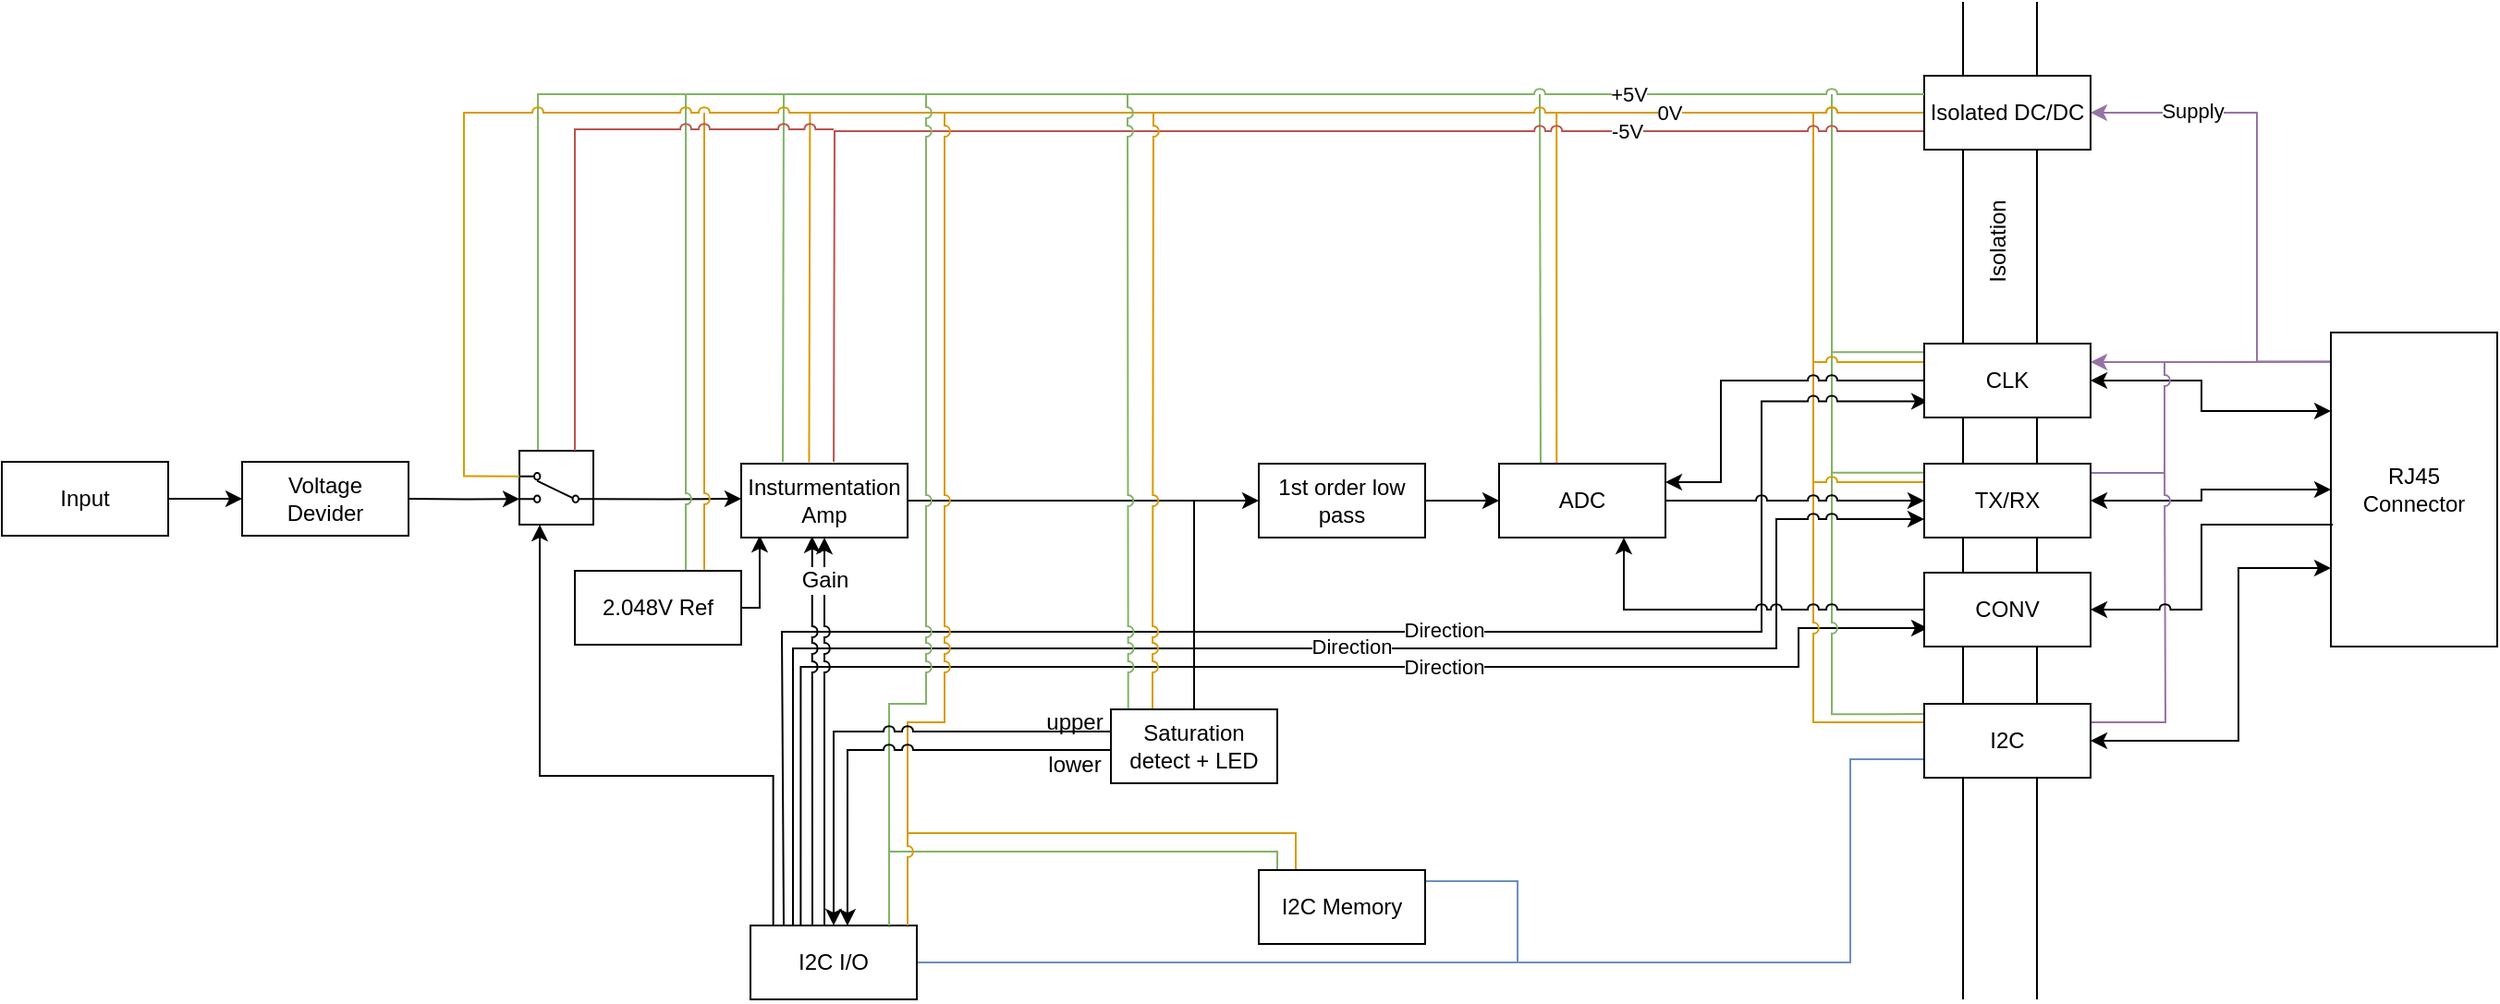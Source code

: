 <mxfile version="14.0.0"><diagram id="ZHsmoJLqTzuPC1zxQL6K" name="Page-1"><mxGraphModel dx="2241" dy="862" grid="1" gridSize="10" guides="1" tooltips="1" connect="1" arrows="1" fold="1" page="1" pageScale="1" pageWidth="850" pageHeight="1100" math="0" shadow="0"><root><mxCell id="0"/><mxCell id="1" parent="0"/><mxCell id="qAEYtvODChfX797v7MRV-76" style="edgeStyle=orthogonalEdgeStyle;rounded=0;jumpStyle=arc;orthogonalLoop=1;jettySize=auto;html=1;startArrow=none;startFill=0;endArrow=classic;endFill=1;entryX=0;entryY=0.75;entryDx=0;entryDy=0;exitX=0.302;exitY=0.017;exitDx=0;exitDy=0;exitPerimeter=0;" parent="1" source="qAEYtvODChfX797v7MRV-54" edge="1"><mxGeometry relative="1" as="geometry"><mxPoint x="862" y="339" as="targetPoint"/><mxPoint x="252" y="440" as="sourcePoint"/><Array as="points"><mxPoint x="252" y="360"/><mxPoint x="792" y="360"/><mxPoint x="792" y="339"/></Array></mxGeometry></mxCell><mxCell id="qAEYtvODChfX797v7MRV-93" value="Direction" style="edgeLabel;html=1;align=center;verticalAlign=middle;resizable=0;points=[];" parent="qAEYtvODChfX797v7MRV-76" vertex="1" connectable="0"><mxGeometry x="0.281" relative="1" as="geometry"><mxPoint x="-5.87" as="offset"/></mxGeometry></mxCell><mxCell id="qAEYtvODChfX797v7MRV-62" style="edgeStyle=orthogonalEdgeStyle;rounded=0;jumpStyle=arc;orthogonalLoop=1;jettySize=auto;html=1;exitX=0.009;exitY=0.116;exitDx=0;exitDy=0;startArrow=none;startFill=0;endArrow=none;endFill=0;exitPerimeter=0;fillColor=#d5e8d4;strokeColor=#82b366;" parent="1" source="qAEYtvODChfX797v7MRV-10" edge="1"><mxGeometry relative="1" as="geometry"><mxPoint x="810" y="50" as="targetPoint"/><Array as="points"><mxPoint x="810" y="190"/><mxPoint x="810" y="50"/></Array></mxGeometry></mxCell><mxCell id="qAEYtvODChfX797v7MRV-66" style="edgeStyle=orthogonalEdgeStyle;rounded=0;jumpStyle=arc;orthogonalLoop=1;jettySize=auto;html=1;exitX=0.002;exitY=0.139;exitDx=0;exitDy=0;startArrow=none;startFill=0;endArrow=none;endFill=0;exitPerimeter=0;fillColor=#d5e8d4;strokeColor=#82b366;" parent="1" source="qAEYtvODChfX797v7MRV-11" edge="1"><mxGeometry relative="1" as="geometry"><mxPoint x="810" y="250" as="targetPoint"/><Array as="points"><mxPoint x="810" y="386"/></Array></mxGeometry></mxCell><mxCell id="qAEYtvODChfX797v7MRV-64" style="edgeStyle=orthogonalEdgeStyle;rounded=0;jumpStyle=arc;orthogonalLoop=1;jettySize=auto;html=1;exitX=-0.001;exitY=0.122;exitDx=0;exitDy=0;startArrow=none;startFill=0;endArrow=none;endFill=0;exitPerimeter=0;fillColor=#d5e8d4;strokeColor=#82b366;" parent="1" source="qAEYtvODChfX797v7MRV-9" edge="1"><mxGeometry relative="1" as="geometry"><mxPoint x="810" y="180" as="targetPoint"/><Array as="points"><mxPoint x="810" y="255"/><mxPoint x="810" y="190"/></Array></mxGeometry></mxCell><mxCell id="qAEYtvODChfX797v7MRV-65" style="edgeStyle=orthogonalEdgeStyle;rounded=0;jumpStyle=arc;orthogonalLoop=1;jettySize=auto;html=1;exitX=0;exitY=0.25;exitDx=0;exitDy=0;startArrow=none;startFill=0;endArrow=none;endFill=0;fillColor=#ffe6cc;strokeColor=#d79b00;" parent="1" source="qAEYtvODChfX797v7MRV-9" edge="1"><mxGeometry relative="1" as="geometry"><mxPoint x="800" y="190" as="targetPoint"/><Array as="points"><mxPoint x="800" y="260"/><mxPoint x="800" y="190"/></Array></mxGeometry></mxCell><mxCell id="qAEYtvODChfX797v7MRV-75" style="edgeStyle=orthogonalEdgeStyle;rounded=0;jumpStyle=arc;orthogonalLoop=1;jettySize=auto;html=1;startArrow=none;startFill=0;endArrow=classic;endFill=1;entryX=0;entryY=0.75;entryDx=0;entryDy=0;" parent="1" edge="1"><mxGeometry relative="1" as="geometry"><mxPoint x="862" y="216.2" as="targetPoint"/><mxPoint x="243" y="500" as="sourcePoint"/><Array as="points"><mxPoint x="243" y="442"/><mxPoint x="242" y="442"/><mxPoint x="242" y="341"/><mxPoint x="772" y="341"/><mxPoint x="772" y="216"/></Array></mxGeometry></mxCell><mxCell id="qAEYtvODChfX797v7MRV-86" value="Direction" style="edgeLabel;html=1;align=center;verticalAlign=middle;resizable=0;points=[];" parent="qAEYtvODChfX797v7MRV-75" vertex="1" connectable="0"><mxGeometry x="0.154" y="1" relative="1" as="geometry"><mxPoint x="-4.26" as="offset"/></mxGeometry></mxCell><mxCell id="qAEYtvODChfX797v7MRV-67" style="edgeStyle=orthogonalEdgeStyle;rounded=0;jumpStyle=arc;orthogonalLoop=1;jettySize=auto;html=1;exitX=0;exitY=0.25;exitDx=0;exitDy=0;startArrow=none;startFill=0;endArrow=none;endFill=0;fillColor=#ffe6cc;strokeColor=#d79b00;" parent="1" source="qAEYtvODChfX797v7MRV-11" edge="1"><mxGeometry relative="1" as="geometry"><mxPoint x="800" y="250" as="targetPoint"/><Array as="points"><mxPoint x="800" y="390"/></Array></mxGeometry></mxCell><mxCell id="qAEYtvODChfX797v7MRV-79" value="" style="endArrow=none;html=1;" parent="1" edge="1"><mxGeometry width="50" height="50" relative="1" as="geometry"><mxPoint x="881" y="540" as="sourcePoint"/><mxPoint x="881" as="targetPoint"/></mxGeometry></mxCell><mxCell id="qAEYtvODChfX797v7MRV-80" value="" style="endArrow=none;html=1;" parent="1" edge="1"><mxGeometry width="50" height="50" relative="1" as="geometry"><mxPoint x="921" y="540" as="sourcePoint"/><mxPoint x="921" as="targetPoint"/></mxGeometry></mxCell><mxCell id="qAEYtvODChfX797v7MRV-24" style="edgeStyle=orthogonalEdgeStyle;rounded=0;orthogonalLoop=1;jettySize=auto;html=1;entryX=1;entryY=0.5;entryDx=0;entryDy=0;startArrow=classic;startFill=1;endArrow=classic;endFill=1;exitX=0;exitY=0.25;exitDx=0;exitDy=0;" parent="1" source="qAEYtvODChfX797v7MRV-18" target="qAEYtvODChfX797v7MRV-10" edge="1"><mxGeometry relative="1" as="geometry"><Array as="points"><mxPoint x="1010" y="222"/><mxPoint x="1010" y="205"/></Array></mxGeometry></mxCell><mxCell id="qAEYtvODChfX797v7MRV-51" style="edgeStyle=orthogonalEdgeStyle;rounded=0;jumpStyle=arc;orthogonalLoop=1;jettySize=auto;html=1;exitX=0.25;exitY=0;exitDx=0;exitDy=0;startArrow=none;startFill=0;endArrow=none;endFill=0;fillColor=#d5e8d4;strokeColor=#82b366;" parent="1" source="qAEYtvODChfX797v7MRV-26" edge="1"><mxGeometry relative="1" as="geometry"><mxPoint x="190" y="50" as="targetPoint"/><Array as="points"><mxPoint x="110" y="50"/></Array></mxGeometry></mxCell><mxCell id="qAEYtvODChfX797v7MRV-26" value="" style="rounded=0;whiteSpace=wrap;html=1;" parent="1" vertex="1"><mxGeometry x="100" y="243" width="40" height="40" as="geometry"/></mxCell><mxCell id="qAEYtvODChfX797v7MRV-1" value="&lt;div&gt;Voltage&lt;/div&gt;&lt;div&gt;Devider&lt;br&gt;&lt;/div&gt;" style="rounded=0;whiteSpace=wrap;html=1;" parent="1" vertex="1"><mxGeometry x="-50" y="249" width="90" height="40" as="geometry"/></mxCell><mxCell id="qAEYtvODChfX797v7MRV-17" style="edgeStyle=orthogonalEdgeStyle;rounded=0;orthogonalLoop=1;jettySize=auto;html=1;" parent="1" source="qAEYtvODChfX797v7MRV-4" target="qAEYtvODChfX797v7MRV-1" edge="1"><mxGeometry relative="1" as="geometry"/></mxCell><mxCell id="qAEYtvODChfX797v7MRV-4" value="Input" style="rounded=0;whiteSpace=wrap;html=1;" parent="1" vertex="1"><mxGeometry x="-180" y="249" width="90" height="40" as="geometry"/></mxCell><mxCell id="qAEYtvODChfX797v7MRV-15" style="edgeStyle=orthogonalEdgeStyle;rounded=0;orthogonalLoop=1;jettySize=auto;html=1;entryX=0;entryY=0.5;entryDx=0;entryDy=0;" parent="1" target="qAEYtvODChfX797v7MRV-7" edge="1"><mxGeometry relative="1" as="geometry"><mxPoint x="310" y="270" as="sourcePoint"/><Array as="points"><mxPoint x="410" y="270"/><mxPoint x="410" y="270"/></Array></mxGeometry></mxCell><mxCell id="qAEYtvODChfX797v7MRV-14" style="edgeStyle=orthogonalEdgeStyle;rounded=0;orthogonalLoop=1;jettySize=auto;html=1;entryX=0;entryY=0.5;entryDx=0;entryDy=0;" parent="1" source="qAEYtvODChfX797v7MRV-7" target="qAEYtvODChfX797v7MRV-8" edge="1"><mxGeometry relative="1" as="geometry"/></mxCell><mxCell id="qAEYtvODChfX797v7MRV-7" value="1st order low pass" style="rounded=0;whiteSpace=wrap;html=1;" parent="1" vertex="1"><mxGeometry x="500" y="250" width="90" height="40" as="geometry"/></mxCell><mxCell id="qAEYtvODChfX797v7MRV-13" style="edgeStyle=orthogonalEdgeStyle;rounded=0;orthogonalLoop=1;jettySize=auto;html=1;entryX=0;entryY=0.5;entryDx=0;entryDy=0;jumpStyle=arc;" parent="1" source="qAEYtvODChfX797v7MRV-8" target="qAEYtvODChfX797v7MRV-9" edge="1"><mxGeometry relative="1" as="geometry"/></mxCell><mxCell id="qAEYtvODChfX797v7MRV-37" style="edgeStyle=orthogonalEdgeStyle;rounded=0;jumpStyle=arc;orthogonalLoop=1;jettySize=auto;html=1;startArrow=none;startFill=0;endArrow=none;endFill=0;fillColor=#ffe6cc;strokeColor=#d79b00;exitX=0.346;exitY=-0.003;exitDx=0;exitDy=0;exitPerimeter=0;" parent="1" source="qAEYtvODChfX797v7MRV-8" edge="1"><mxGeometry relative="1" as="geometry"><mxPoint x="675" y="60" as="targetPoint"/><Array as="points"><mxPoint x="661" y="60"/></Array></mxGeometry></mxCell><mxCell id="qAEYtvODChfX797v7MRV-38" style="edgeStyle=orthogonalEdgeStyle;rounded=0;jumpStyle=arc;orthogonalLoop=1;jettySize=auto;html=1;exitX=0.25;exitY=0;exitDx=0;exitDy=0;startArrow=none;startFill=0;endArrow=none;endFill=0;fillColor=#d5e8d4;strokeColor=#82b366;" parent="1" source="qAEYtvODChfX797v7MRV-8" edge="1"><mxGeometry relative="1" as="geometry"><mxPoint x="652" y="50" as="targetPoint"/><Array as="points"><mxPoint x="652" y="150"/><mxPoint x="652" y="50"/></Array></mxGeometry></mxCell><mxCell id="qAEYtvODChfX797v7MRV-8" value="ADC" style="rounded=0;whiteSpace=wrap;html=1;" parent="1" vertex="1"><mxGeometry x="630" y="250" width="90" height="40" as="geometry"/></mxCell><mxCell id="qAEYtvODChfX797v7MRV-23" style="edgeStyle=orthogonalEdgeStyle;rounded=0;orthogonalLoop=1;jettySize=auto;html=1;startArrow=classic;startFill=1;endArrow=classic;endFill=1;entryX=0;entryY=0.5;entryDx=0;entryDy=0;" parent="1" source="qAEYtvODChfX797v7MRV-9" target="qAEYtvODChfX797v7MRV-18" edge="1"><mxGeometry relative="1" as="geometry"><Array as="points"><mxPoint x="1010" y="270"/><mxPoint x="1010" y="264"/></Array></mxGeometry></mxCell><mxCell id="qAEYtvODChfX797v7MRV-69" style="edgeStyle=orthogonalEdgeStyle;rounded=0;jumpStyle=arc;orthogonalLoop=1;jettySize=auto;html=1;exitX=1;exitY=0.25;exitDx=0;exitDy=0;startArrow=none;startFill=0;endArrow=none;endFill=0;fillColor=#e1d5e7;strokeColor=#9673a6;" parent="1" edge="1"><mxGeometry relative="1" as="geometry"><mxPoint x="1040" y="185" as="targetPoint"/><mxPoint x="950.0" y="255" as="sourcePoint"/><Array as="points"><mxPoint x="990" y="255"/><mxPoint x="990" y="195"/><mxPoint x="1040" y="195"/></Array></mxGeometry></mxCell><mxCell id="qAEYtvODChfX797v7MRV-9" value="TX/RX" style="rounded=0;whiteSpace=wrap;html=1;" parent="1" vertex="1"><mxGeometry x="860" y="250" width="90" height="40" as="geometry"/></mxCell><mxCell id="qAEYtvODChfX797v7MRV-63" style="edgeStyle=orthogonalEdgeStyle;rounded=0;jumpStyle=arc;orthogonalLoop=1;jettySize=auto;html=1;exitX=0;exitY=0.25;exitDx=0;exitDy=0;startArrow=none;startFill=0;endArrow=none;endFill=0;fillColor=#ffe6cc;strokeColor=#d79b00;" parent="1" source="qAEYtvODChfX797v7MRV-10" edge="1"><mxGeometry relative="1" as="geometry"><mxPoint x="830" y="60" as="targetPoint"/><Array as="points"><mxPoint x="800" y="195"/><mxPoint x="800" y="60"/></Array></mxGeometry></mxCell><mxCell id="qAEYtvODChfX797v7MRV-88" style="edgeStyle=orthogonalEdgeStyle;rounded=0;jumpStyle=arc;orthogonalLoop=1;jettySize=auto;html=1;exitX=1;exitY=0.25;exitDx=0;exitDy=0;startArrow=classic;startFill=1;endArrow=none;endFill=0;fillColor=#e1d5e7;strokeColor=#9673a6;" parent="1" source="qAEYtvODChfX797v7MRV-10" edge="1"><mxGeometry relative="1" as="geometry"><mxPoint x="1080" y="194.935" as="targetPoint"/></mxGeometry></mxCell><mxCell id="qAEYtvODChfX797v7MRV-10" value="CLK" style="rounded=0;whiteSpace=wrap;html=1;" parent="1" vertex="1"><mxGeometry x="860" y="185" width="90" height="40" as="geometry"/></mxCell><mxCell id="qAEYtvODChfX797v7MRV-21" style="edgeStyle=orthogonalEdgeStyle;rounded=0;orthogonalLoop=1;jettySize=auto;html=1;startArrow=classic;startFill=1;entryX=0;entryY=0.75;entryDx=0;entryDy=0;" parent="1" source="qAEYtvODChfX797v7MRV-11" target="qAEYtvODChfX797v7MRV-18" edge="1"><mxGeometry relative="1" as="geometry"><mxPoint x="1000" y="330" as="targetPoint"/><Array as="points"><mxPoint x="1030" y="400"/><mxPoint x="1030" y="307"/></Array></mxGeometry></mxCell><mxCell id="qAEYtvODChfX797v7MRV-56" style="edgeStyle=orthogonalEdgeStyle;rounded=0;jumpStyle=arc;orthogonalLoop=1;jettySize=auto;html=1;entryX=1;entryY=0.5;entryDx=0;entryDy=0;startArrow=none;startFill=0;endArrow=none;endFill=0;fillColor=#dae8fc;strokeColor=#6c8ebf;exitX=0;exitY=0.75;exitDx=0;exitDy=0;" parent="1" source="qAEYtvODChfX797v7MRV-11" target="qAEYtvODChfX797v7MRV-55" edge="1"><mxGeometry relative="1" as="geometry"><Array as="points"><mxPoint x="820" y="410"/><mxPoint x="820" y="520"/><mxPoint x="640" y="520"/><mxPoint x="640" y="476"/></Array></mxGeometry></mxCell><mxCell id="qAEYtvODChfX797v7MRV-57" style="edgeStyle=orthogonalEdgeStyle;rounded=0;jumpStyle=arc;orthogonalLoop=1;jettySize=auto;html=1;startArrow=none;startFill=0;endArrow=none;endFill=0;fillColor=#dae8fc;strokeColor=#6c8ebf;exitX=0;exitY=0.8;exitDx=0;exitDy=0;exitPerimeter=0;" parent="1" source="qAEYtvODChfX797v7MRV-11" target="qAEYtvODChfX797v7MRV-54" edge="1"><mxGeometry relative="1" as="geometry"><Array as="points"><mxPoint x="860" y="410"/><mxPoint x="820" y="410"/><mxPoint x="820" y="520"/></Array></mxGeometry></mxCell><mxCell id="qAEYtvODChfX797v7MRV-70" style="edgeStyle=orthogonalEdgeStyle;rounded=0;jumpStyle=arc;orthogonalLoop=1;jettySize=auto;html=1;exitX=1;exitY=0.25;exitDx=0;exitDy=0;startArrow=none;startFill=0;endArrow=none;endFill=0;fillColor=#e1d5e7;strokeColor=#9673a6;" parent="1" source="qAEYtvODChfX797v7MRV-11" edge="1"><mxGeometry relative="1" as="geometry"><mxPoint x="990" y="250" as="targetPoint"/></mxGeometry></mxCell><mxCell id="qAEYtvODChfX797v7MRV-11" value="I2C" style="rounded=0;whiteSpace=wrap;html=1;" parent="1" vertex="1"><mxGeometry x="860" y="380" width="90" height="40" as="geometry"/></mxCell><mxCell id="qAEYtvODChfX797v7MRV-20" style="edgeStyle=orthogonalEdgeStyle;rounded=0;orthogonalLoop=1;jettySize=auto;html=1;entryX=1;entryY=0.5;entryDx=0;entryDy=0;fillColor=#e1d5e7;strokeColor=#9673a6;exitX=0.006;exitY=0.093;exitDx=0;exitDy=0;exitPerimeter=0;" parent="1" source="qAEYtvODChfX797v7MRV-18" target="qAEYtvODChfX797v7MRV-19" edge="1"><mxGeometry relative="1" as="geometry"><Array as="points"><mxPoint x="1040" y="195"/><mxPoint x="1040" y="60"/></Array></mxGeometry></mxCell><mxCell id="qAEYtvODChfX797v7MRV-94" value="Supply" style="edgeLabel;html=1;align=center;verticalAlign=middle;resizable=0;points=[];" parent="qAEYtvODChfX797v7MRV-20" vertex="1" connectable="0"><mxGeometry x="0.586" y="-1" relative="1" as="geometry"><mxPoint as="offset"/></mxGeometry></mxCell><mxCell id="qAEYtvODChfX797v7MRV-18" value="&lt;div&gt;RJ45&lt;/div&gt;Connector" style="rounded=0;whiteSpace=wrap;html=1;" parent="1" vertex="1"><mxGeometry x="1080" y="179" width="90" height="170" as="geometry"/></mxCell><mxCell id="qAEYtvODChfX797v7MRV-33" style="edgeStyle=orthogonalEdgeStyle;rounded=0;orthogonalLoop=1;jettySize=auto;html=1;exitX=0;exitY=0.75;exitDx=0;exitDy=0;entryX=0.556;entryY=0;entryDx=0;entryDy=0;entryPerimeter=0;startArrow=none;startFill=0;endArrow=none;endFill=0;jumpStyle=arc;fillColor=#f8cecc;strokeColor=#b85450;" parent="1" source="qAEYtvODChfX797v7MRV-19" edge="1"><mxGeometry relative="1" as="geometry"><mxPoint x="270.04" y="249" as="targetPoint"/></mxGeometry></mxCell><mxCell id="qAEYtvODChfX797v7MRV-44" value="-5V" style="edgeLabel;html=1;align=center;verticalAlign=middle;resizable=0;points=[];" parent="qAEYtvODChfX797v7MRV-33" vertex="1" connectable="0"><mxGeometry x="-0.788" y="1" relative="1" as="geometry"><mxPoint x="-80" y="-1" as="offset"/></mxGeometry></mxCell><mxCell id="qAEYtvODChfX797v7MRV-34" style="edgeStyle=orthogonalEdgeStyle;rounded=0;orthogonalLoop=1;jettySize=auto;html=1;startArrow=none;startFill=0;endArrow=none;endFill=0;exitX=0;exitY=0.5;exitDx=0;exitDy=0;entryX=0.408;entryY=0.005;entryDx=0;entryDy=0;entryPerimeter=0;fillColor=#ffe6cc;strokeColor=#d79b00;jumpStyle=arc;" parent="1" source="qAEYtvODChfX797v7MRV-19" edge="1"><mxGeometry relative="1" as="geometry"><mxPoint x="256.72" y="249.2" as="targetPoint"/><mxPoint x="757" y="69" as="sourcePoint"/></mxGeometry></mxCell><mxCell id="qAEYtvODChfX797v7MRV-45" value="0V" style="edgeLabel;html=1;align=center;verticalAlign=middle;resizable=0;points=[];" parent="qAEYtvODChfX797v7MRV-34" vertex="1" connectable="0"><mxGeometry x="-0.845" y="1" relative="1" as="geometry"><mxPoint x="-76.94" y="-1" as="offset"/></mxGeometry></mxCell><mxCell id="qAEYtvODChfX797v7MRV-19" value="Isolated DC/DC" style="rounded=0;whiteSpace=wrap;html=1;" parent="1" vertex="1"><mxGeometry x="860" y="40" width="90" height="40" as="geometry"/></mxCell><mxCell id="qAEYtvODChfX797v7MRV-27" style="edgeStyle=orthogonalEdgeStyle;rounded=0;orthogonalLoop=1;jettySize=auto;html=1;exitX=1;exitY=0.885;exitDx=0;exitDy=0;exitPerimeter=0;entryX=1;entryY=0.5;entryDx=0;entryDy=0;startArrow=classic;startFill=1;endArrow=none;endFill=0;" parent="1" source="qAEYtvODChfX797v7MRV-25" target="qAEYtvODChfX797v7MRV-1" edge="1"><mxGeometry relative="1" as="geometry"/></mxCell><mxCell id="qAEYtvODChfX797v7MRV-28" style="edgeStyle=orthogonalEdgeStyle;rounded=0;orthogonalLoop=1;jettySize=auto;html=1;exitX=0;exitY=0.885;exitDx=0;exitDy=0;exitPerimeter=0;entryX=0;entryY=0.5;entryDx=0;entryDy=0;startArrow=none;startFill=0;endArrow=classic;endFill=1;" parent="1" source="qAEYtvODChfX797v7MRV-25" edge="1"><mxGeometry relative="1" as="geometry"><mxPoint x="220" y="269" as="targetPoint"/></mxGeometry></mxCell><mxCell id="qAEYtvODChfX797v7MRV-25" value="" style="pointerEvents=1;verticalLabelPosition=bottom;shadow=0;dashed=0;align=center;html=1;verticalAlign=top;shape=mxgraph.electrical.electro-mechanical.2-way_switch;rotation=-180;flipV=1;" parent="1" vertex="1"><mxGeometry x="100" y="255" width="40" height="16" as="geometry"/></mxCell><mxCell id="qAEYtvODChfX797v7MRV-32" style="edgeStyle=orthogonalEdgeStyle;rounded=0;orthogonalLoop=1;jettySize=auto;html=1;exitX=0;exitY=0.25;exitDx=0;exitDy=0;startArrow=none;startFill=0;endArrow=none;endFill=0;entryX=0.25;entryY=0;entryDx=0;entryDy=0;jumpStyle=arc;fillColor=#d5e8d4;strokeColor=#82b366;" parent="1" source="qAEYtvODChfX797v7MRV-19" edge="1"><mxGeometry relative="1" as="geometry"><mxPoint x="242.5" y="249" as="targetPoint"/></mxGeometry></mxCell><mxCell id="qAEYtvODChfX797v7MRV-43" value="+5V" style="edgeLabel;html=1;align=center;verticalAlign=middle;resizable=0;points=[];" parent="qAEYtvODChfX797v7MRV-32" vertex="1" connectable="0"><mxGeometry x="-0.815" relative="1" as="geometry"><mxPoint x="-84.44" as="offset"/></mxGeometry></mxCell><mxCell id="qAEYtvODChfX797v7MRV-48" style="edgeStyle=orthogonalEdgeStyle;rounded=0;jumpStyle=arc;orthogonalLoop=1;jettySize=auto;html=1;entryX=0.111;entryY=0.975;entryDx=0;entryDy=0;startArrow=none;startFill=0;endArrow=classic;endFill=1;entryPerimeter=0;" parent="1" source="qAEYtvODChfX797v7MRV-47" target="qAEYtvODChfX797v7MRV-98" edge="1"><mxGeometry relative="1" as="geometry"><mxPoint x="265" y="289" as="targetPoint"/><Array as="points"><mxPoint x="230" y="328"/></Array></mxGeometry></mxCell><mxCell id="qAEYtvODChfX797v7MRV-49" style="edgeStyle=orthogonalEdgeStyle;rounded=0;jumpStyle=arc;orthogonalLoop=1;jettySize=auto;html=1;startArrow=none;startFill=0;endArrow=none;endFill=0;fillColor=#d5e8d4;strokeColor=#82b366;" parent="1" source="qAEYtvODChfX797v7MRV-47" edge="1"><mxGeometry relative="1" as="geometry"><mxPoint x="250" y="50" as="targetPoint"/><Array as="points"><mxPoint x="190" y="50"/></Array></mxGeometry></mxCell><mxCell id="qAEYtvODChfX797v7MRV-50" style="edgeStyle=orthogonalEdgeStyle;rounded=0;jumpStyle=arc;orthogonalLoop=1;jettySize=auto;html=1;startArrow=none;startFill=0;endArrow=none;endFill=0;fillColor=#ffe6cc;strokeColor=#d79b00;" parent="1" source="qAEYtvODChfX797v7MRV-47" edge="1"><mxGeometry relative="1" as="geometry"><mxPoint x="200" y="60" as="targetPoint"/><Array as="points"><mxPoint x="200" y="60"/></Array></mxGeometry></mxCell><mxCell id="qAEYtvODChfX797v7MRV-47" value="2.048V Ref" style="rounded=0;whiteSpace=wrap;html=1;" parent="1" vertex="1"><mxGeometry x="130" y="308" width="90" height="40" as="geometry"/></mxCell><mxCell id="qAEYtvODChfX797v7MRV-71" style="edgeStyle=orthogonalEdgeStyle;rounded=0;jumpStyle=arc;orthogonalLoop=1;jettySize=auto;html=1;entryX=0.25;entryY=1;entryDx=0;entryDy=0;startArrow=none;startFill=0;endArrow=classic;endFill=1;exitX=0.137;exitY=0.025;exitDx=0;exitDy=0;exitPerimeter=0;" parent="1" source="qAEYtvODChfX797v7MRV-54" edge="1"><mxGeometry relative="1" as="geometry"><mxPoint x="237.16" y="438.76" as="sourcePoint"/><mxPoint x="111" y="283" as="targetPoint"/><Array as="points"><mxPoint x="237" y="419"/><mxPoint x="111" y="419"/></Array></mxGeometry></mxCell><mxCell id="qAEYtvODChfX797v7MRV-72" style="edgeStyle=orthogonalEdgeStyle;rounded=0;jumpStyle=arc;orthogonalLoop=1;jettySize=auto;html=1;exitX=0.219;exitY=0.008;exitDx=0;exitDy=0;startArrow=none;startFill=0;endArrow=classic;endFill=1;entryX=0;entryY=0.75;entryDx=0;entryDy=0;exitPerimeter=0;" parent="1" source="qAEYtvODChfX797v7MRV-54" edge="1"><mxGeometry relative="1" as="geometry"><mxPoint x="860" y="280" as="targetPoint"/><mxPoint x="247.5" y="439" as="sourcePoint"/><Array as="points"><mxPoint x="248" y="500"/><mxPoint x="248" y="350"/><mxPoint x="780" y="350"/><mxPoint x="780" y="280"/></Array></mxGeometry></mxCell><mxCell id="qAEYtvODChfX797v7MRV-87" value="Direction" style="edgeLabel;html=1;align=center;verticalAlign=middle;resizable=0;points=[];" parent="qAEYtvODChfX797v7MRV-72" vertex="1" connectable="0"><mxGeometry x="0.029" relative="1" as="geometry"><mxPoint x="25.76" y="-1" as="offset"/></mxGeometry></mxCell><mxCell id="qAEYtvODChfX797v7MRV-60" style="edgeStyle=orthogonalEdgeStyle;rounded=0;jumpStyle=arc;orthogonalLoop=1;jettySize=auto;html=1;startArrow=none;startFill=0;endArrow=none;endFill=0;fillColor=#ffe6cc;strokeColor=#d79b00;" parent="1" source="qAEYtvODChfX797v7MRV-55" edge="1"><mxGeometry relative="1" as="geometry"><mxPoint x="310" y="440" as="targetPoint"/><Array as="points"><mxPoint x="520" y="450"/><mxPoint x="310" y="450"/></Array></mxGeometry></mxCell><mxCell id="qAEYtvODChfX797v7MRV-61" style="edgeStyle=orthogonalEdgeStyle;rounded=0;jumpStyle=arc;orthogonalLoop=1;jettySize=auto;html=1;startArrow=none;startFill=0;endArrow=none;endFill=0;fillColor=#d5e8d4;strokeColor=#82b366;" parent="1" source="qAEYtvODChfX797v7MRV-55" edge="1"><mxGeometry relative="1" as="geometry"><mxPoint x="300" y="436" as="targetPoint"/><Array as="points"><mxPoint x="510" y="460"/><mxPoint x="300" y="460"/></Array></mxGeometry></mxCell><mxCell id="qAEYtvODChfX797v7MRV-55" value="I2C Memory" style="rounded=0;whiteSpace=wrap;html=1;" parent="1" vertex="1"><mxGeometry x="500" y="470" width="90" height="40" as="geometry"/></mxCell><mxCell id="qAEYtvODChfX797v7MRV-73" style="edgeStyle=orthogonalEdgeStyle;rounded=0;jumpStyle=arc;orthogonalLoop=1;jettySize=auto;html=1;exitX=0.25;exitY=0;exitDx=0;exitDy=0;startArrow=none;startFill=0;endArrow=classic;endFill=1;entryX=0.426;entryY=0.983;entryDx=0;entryDy=0;entryPerimeter=0;" parent="1" target="qAEYtvODChfX797v7MRV-98" edge="1"><mxGeometry relative="1" as="geometry"><mxPoint x="258.48" y="480.0" as="targetPoint"/><mxPoint x="258.5" y="500" as="sourcePoint"/></mxGeometry></mxCell><mxCell id="qAEYtvODChfX797v7MRV-77" style="edgeStyle=orthogonalEdgeStyle;rounded=0;jumpStyle=arc;orthogonalLoop=1;jettySize=auto;html=1;exitX=0.25;exitY=0;exitDx=0;exitDy=0;startArrow=none;startFill=0;endArrow=classic;endFill=1;entryX=0.5;entryY=1;entryDx=0;entryDy=0;" parent="1" target="qAEYtvODChfX797v7MRV-98" edge="1"><mxGeometry relative="1" as="geometry"><mxPoint x="263.48" y="480.0" as="targetPoint"/><mxPoint x="263.5" y="500" as="sourcePoint"/><Array as="points"><mxPoint x="265" y="500"/></Array></mxGeometry></mxCell><mxCell id="qAEYtvODChfX797v7MRV-81" value="Isolation" style="text;html=1;align=center;verticalAlign=middle;resizable=0;points=[];autosize=1;rotation=-90;" parent="1" vertex="1"><mxGeometry x="870" y="120" width="60" height="20" as="geometry"/></mxCell><mxCell id="qAEYtvODChfX797v7MRV-91" style="edgeStyle=orthogonalEdgeStyle;rounded=0;jumpStyle=arc;orthogonalLoop=1;jettySize=auto;html=1;entryX=0.011;entryY=0.612;entryDx=0;entryDy=0;entryPerimeter=0;startArrow=classic;startFill=1;endArrow=none;endFill=0;" parent="1" source="qAEYtvODChfX797v7MRV-90" target="qAEYtvODChfX797v7MRV-18" edge="1"><mxGeometry relative="1" as="geometry"><Array as="points"><mxPoint x="1010" y="329"/><mxPoint x="1010" y="283"/></Array></mxGeometry></mxCell><mxCell id="qAEYtvODChfX797v7MRV-90" value="CONV" style="rounded=0;whiteSpace=wrap;html=1;" parent="1" vertex="1"><mxGeometry x="860" y="309" width="90" height="40" as="geometry"/></mxCell><mxCell id="qAEYtvODChfX797v7MRV-12" style="edgeStyle=orthogonalEdgeStyle;rounded=0;orthogonalLoop=1;jettySize=auto;html=1;entryX=1;entryY=0.25;entryDx=0;entryDy=0;jumpStyle=arc;" parent="1" source="qAEYtvODChfX797v7MRV-10" target="qAEYtvODChfX797v7MRV-8" edge="1"><mxGeometry relative="1" as="geometry"><Array as="points"><mxPoint x="750" y="205"/><mxPoint x="750" y="260"/></Array></mxGeometry></mxCell><mxCell id="qAEYtvODChfX797v7MRV-92" style="edgeStyle=orthogonalEdgeStyle;rounded=0;jumpStyle=arc;orthogonalLoop=1;jettySize=auto;html=1;entryX=0.75;entryY=1;entryDx=0;entryDy=0;startArrow=none;startFill=0;endArrow=classic;endFill=1;" parent="1" source="qAEYtvODChfX797v7MRV-90" target="qAEYtvODChfX797v7MRV-8" edge="1"><mxGeometry relative="1" as="geometry"/></mxCell><mxCell id="qAEYtvODChfX797v7MRV-52" style="edgeStyle=orthogonalEdgeStyle;rounded=0;jumpStyle=arc;orthogonalLoop=1;jettySize=auto;html=1;exitX=0.75;exitY=0;exitDx=0;exitDy=0;startArrow=none;startFill=0;endArrow=none;endFill=0;fillColor=#f8cecc;strokeColor=#b85450;" parent="1" source="qAEYtvODChfX797v7MRV-26" edge="1"><mxGeometry relative="1" as="geometry"><mxPoint x="270" y="69" as="targetPoint"/><Array as="points"><mxPoint x="130" y="69"/></Array></mxGeometry></mxCell><mxCell id="qAEYtvODChfX797v7MRV-36" style="edgeStyle=orthogonalEdgeStyle;rounded=0;orthogonalLoop=1;jettySize=auto;html=1;exitX=1;exitY=0.115;exitDx=0;exitDy=0;exitPerimeter=0;startArrow=none;startFill=0;endArrow=none;endFill=0;jumpStyle=arc;fillColor=#ffe6cc;strokeColor=#d79b00;" parent="1" source="qAEYtvODChfX797v7MRV-25" edge="1"><mxGeometry relative="1" as="geometry"><mxPoint x="260" y="60" as="targetPoint"/><Array as="points"><mxPoint x="70" y="257"/><mxPoint x="70" y="60"/></Array></mxGeometry></mxCell><mxCell id="qAEYtvODChfX797v7MRV-54" value="I2C I/O" style="rounded=0;whiteSpace=wrap;html=1;" parent="1" vertex="1"><mxGeometry x="225" y="500" width="90" height="40" as="geometry"/></mxCell><mxCell id="qAEYtvODChfX797v7MRV-95" style="edgeStyle=orthogonalEdgeStyle;rounded=0;jumpStyle=arc;orthogonalLoop=1;jettySize=auto;html=1;startArrow=none;startFill=0;endArrow=none;endFill=0;fillColor=#ffe6cc;strokeColor=#d79b00;" parent="1" source="qAEYtvODChfX797v7MRV-54" edge="1"><mxGeometry relative="1" as="geometry"><mxPoint x="330" y="60" as="targetPoint"/><mxPoint x="310.0" y="439" as="sourcePoint"/><Array as="points"><mxPoint x="310" y="390"/><mxPoint x="330" y="390"/></Array></mxGeometry></mxCell><mxCell id="qAEYtvODChfX797v7MRV-97" style="edgeStyle=orthogonalEdgeStyle;rounded=0;jumpStyle=arc;orthogonalLoop=1;jettySize=auto;html=1;startArrow=none;startFill=0;endArrow=none;endFill=0;fillColor=#d5e8d4;strokeColor=#82b366;" parent="1" source="qAEYtvODChfX797v7MRV-54" edge="1"><mxGeometry relative="1" as="geometry"><mxPoint x="320.0" y="50" as="targetPoint"/><mxPoint x="300.0" y="439" as="sourcePoint"/><Array as="points"><mxPoint x="300" y="380"/><mxPoint x="320" y="380"/></Array></mxGeometry></mxCell><mxCell id="qAEYtvODChfX797v7MRV-98" value="&lt;div&gt;Insturmentation&lt;/div&gt;&lt;div&gt;Amp&lt;br&gt;&lt;/div&gt;" style="rounded=0;whiteSpace=wrap;html=1;" parent="1" vertex="1"><mxGeometry x="220" y="250" width="90" height="40" as="geometry"/></mxCell><mxCell id="qAEYtvODChfX797v7MRV-103" value="" style="endArrow=none;html=1;entryX=0.5;entryY=0;entryDx=0;entryDy=0;" parent="1" target="qAEYtvODChfX797v7MRV-104" edge="1"><mxGeometry width="50" height="50" relative="1" as="geometry"><mxPoint x="465" y="270" as="sourcePoint"/><mxPoint x="425.0" y="289" as="targetPoint"/></mxGeometry></mxCell><mxCell id="qAEYtvODChfX797v7MRV-119" style="edgeStyle=orthogonalEdgeStyle;rounded=0;jumpStyle=arc;orthogonalLoop=1;jettySize=auto;html=1;exitX=0.104;exitY=-0.012;exitDx=0;exitDy=0;startArrow=none;startFill=0;endArrow=none;endFill=0;exitPerimeter=0;fillColor=#d5e8d4;strokeColor=#82b366;" parent="1" source="qAEYtvODChfX797v7MRV-104" edge="1"><mxGeometry relative="1" as="geometry"><mxPoint x="429" y="50" as="targetPoint"/><Array as="points"><mxPoint x="429" y="330"/><mxPoint x="429" y="50"/></Array></mxGeometry></mxCell><mxCell id="qAEYtvODChfX797v7MRV-120" style="edgeStyle=orthogonalEdgeStyle;rounded=0;jumpStyle=arc;orthogonalLoop=1;jettySize=auto;html=1;exitX=0.25;exitY=0;exitDx=0;exitDy=0;startArrow=none;startFill=0;endArrow=none;endFill=0;fillColor=#ffe6cc;strokeColor=#d79b00;" parent="1" source="qAEYtvODChfX797v7MRV-104" edge="1"><mxGeometry relative="1" as="geometry"><mxPoint x="443" y="60" as="targetPoint"/></mxGeometry></mxCell><mxCell id="qAEYtvODChfX797v7MRV-104" value="Saturation detect + LED" style="rounded=0;whiteSpace=wrap;html=1;" parent="1" vertex="1"><mxGeometry x="420" y="383" width="90" height="40" as="geometry"/></mxCell><mxCell id="qAEYtvODChfX797v7MRV-106" style="edgeStyle=orthogonalEdgeStyle;rounded=0;jumpStyle=arc;orthogonalLoop=1;jettySize=auto;html=1;exitX=0.5;exitY=0;exitDx=0;exitDy=0;entryX=0;entryY=0.25;entryDx=0;entryDy=0;startArrow=classic;startFill=1;endArrow=none;endFill=0;" parent="1" source="qAEYtvODChfX797v7MRV-54" target="qAEYtvODChfX797v7MRV-104" edge="1"><mxGeometry relative="1" as="geometry"><Array as="points"><mxPoint x="270" y="395"/><mxPoint x="420" y="395"/></Array><mxPoint x="370" y="395" as="sourcePoint"/></mxGeometry></mxCell><mxCell id="qAEYtvODChfX797v7MRV-108" style="edgeStyle=orthogonalEdgeStyle;rounded=0;jumpStyle=arc;orthogonalLoop=1;jettySize=auto;html=1;exitX=0.583;exitY=0.003;exitDx=0;exitDy=0;startArrow=classic;startFill=1;endArrow=none;endFill=0;exitPerimeter=0;" parent="1" source="qAEYtvODChfX797v7MRV-54" target="qAEYtvODChfX797v7MRV-104" edge="1"><mxGeometry relative="1" as="geometry"><Array as="points"><mxPoint x="277" y="405"/></Array><mxPoint x="370" y="405" as="sourcePoint"/></mxGeometry></mxCell><mxCell id="qAEYtvODChfX797v7MRV-110" value="upper" style="text;html=1;align=center;verticalAlign=middle;resizable=0;points=[];autosize=1;" parent="1" vertex="1"><mxGeometry x="375" y="380" width="50" height="20" as="geometry"/></mxCell><mxCell id="qAEYtvODChfX797v7MRV-111" value="lower" style="text;html=1;align=center;verticalAlign=middle;resizable=0;points=[];autosize=1;" parent="1" vertex="1"><mxGeometry x="380" y="403" width="40" height="20" as="geometry"/></mxCell><mxCell id="qAEYtvODChfX797v7MRV-115" value="Gain" style="text;html=1;align=center;verticalAlign=middle;resizable=0;points=[];autosize=1;labelBackgroundColor=#ffffff;" parent="1" vertex="1"><mxGeometry x="245" y="303" width="40" height="20" as="geometry"/></mxCell></root></mxGraphModel></diagram></mxfile>